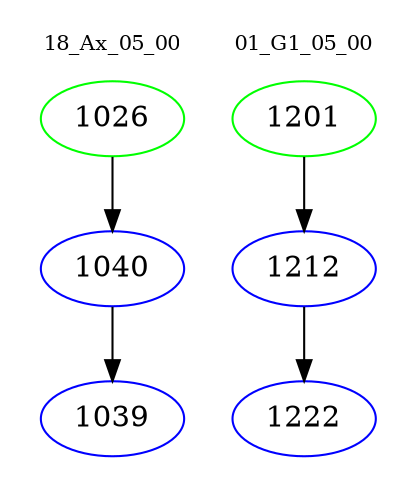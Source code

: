 digraph{
subgraph cluster_0 {
color = white
label = "18_Ax_05_00";
fontsize=10;
T0_1026 [label="1026", color="green"]
T0_1026 -> T0_1040 [color="black"]
T0_1040 [label="1040", color="blue"]
T0_1040 -> T0_1039 [color="black"]
T0_1039 [label="1039", color="blue"]
}
subgraph cluster_1 {
color = white
label = "01_G1_05_00";
fontsize=10;
T1_1201 [label="1201", color="green"]
T1_1201 -> T1_1212 [color="black"]
T1_1212 [label="1212", color="blue"]
T1_1212 -> T1_1222 [color="black"]
T1_1222 [label="1222", color="blue"]
}
}

